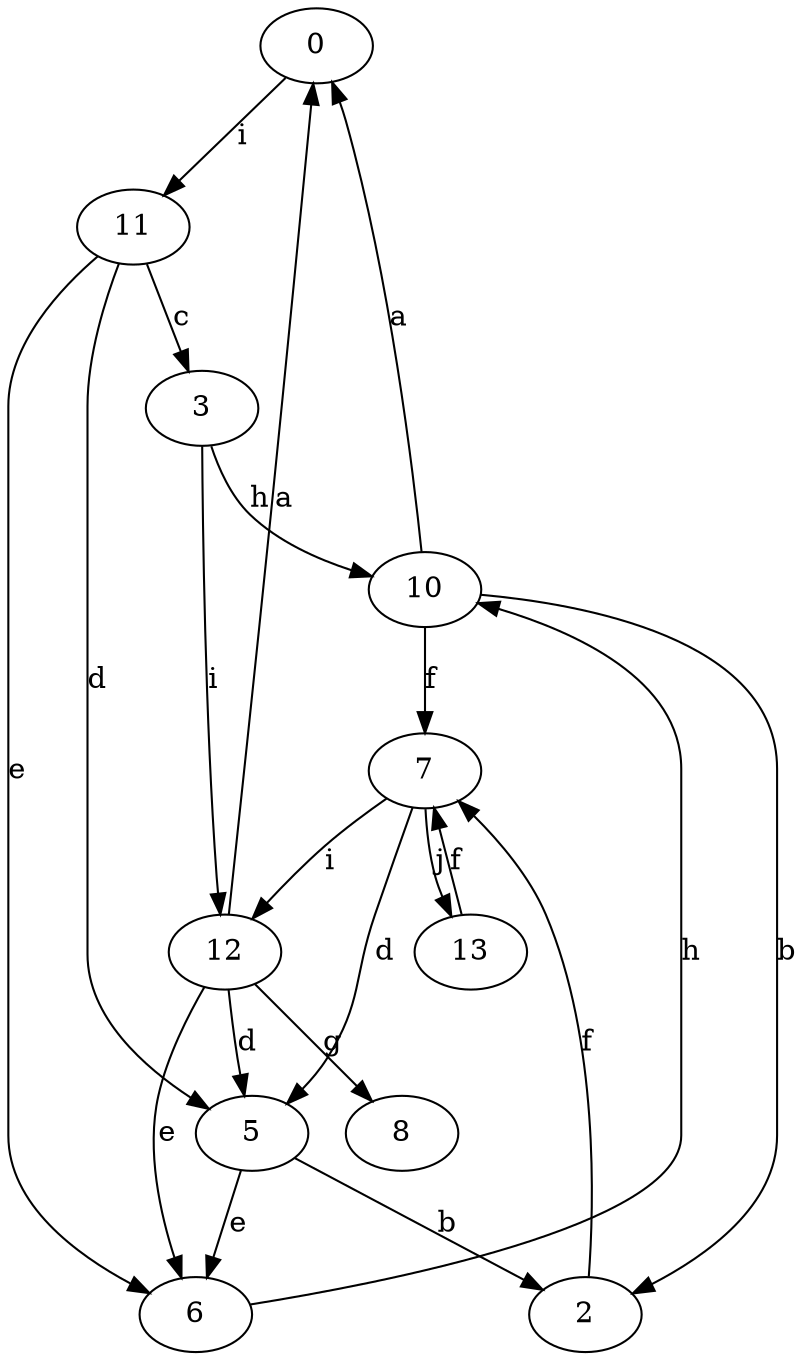strict digraph  {
0;
2;
3;
5;
6;
7;
8;
10;
11;
12;
13;
0 -> 11  [label=i];
2 -> 7  [label=f];
3 -> 10  [label=h];
3 -> 12  [label=i];
5 -> 2  [label=b];
5 -> 6  [label=e];
6 -> 10  [label=h];
7 -> 5  [label=d];
7 -> 12  [label=i];
7 -> 13  [label=j];
10 -> 0  [label=a];
10 -> 2  [label=b];
10 -> 7  [label=f];
11 -> 3  [label=c];
11 -> 5  [label=d];
11 -> 6  [label=e];
12 -> 0  [label=a];
12 -> 5  [label=d];
12 -> 6  [label=e];
12 -> 8  [label=g];
13 -> 7  [label=f];
}
